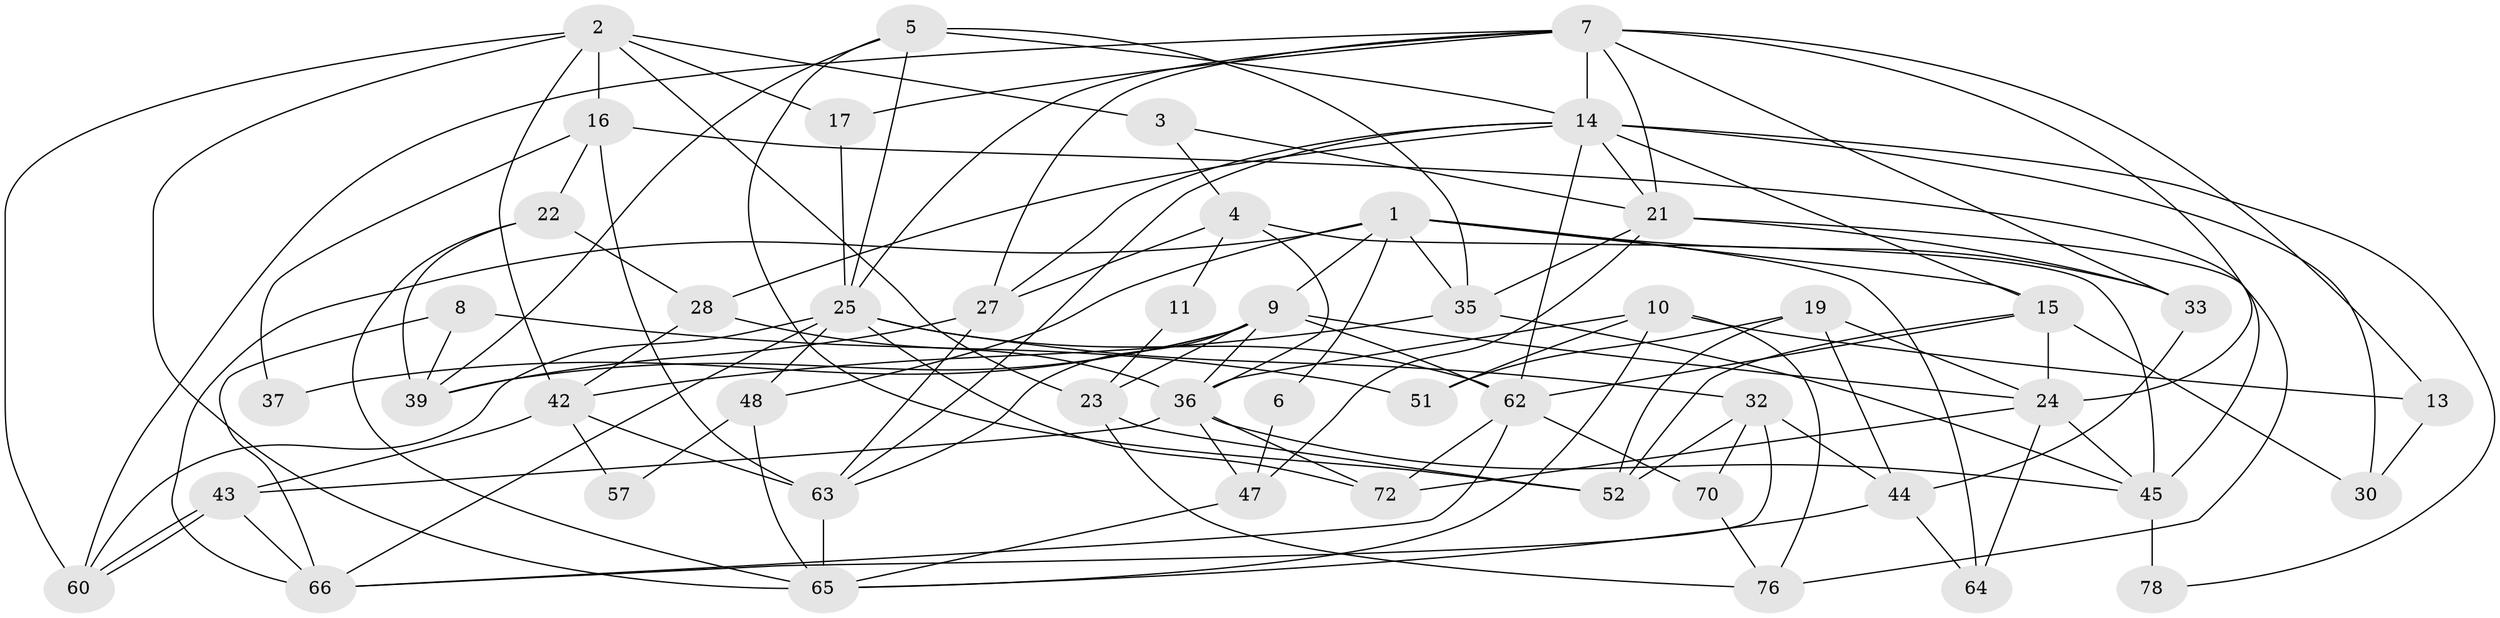 // Generated by graph-tools (version 1.1) at 2025/23/03/03/25 07:23:57]
// undirected, 50 vertices, 124 edges
graph export_dot {
graph [start="1"]
  node [color=gray90,style=filled];
  1 [super="+40"];
  2 [super="+34"];
  3;
  4 [super="+79"];
  5 [super="+12"];
  6;
  7 [super="+18"];
  8 [super="+50"];
  9 [super="+53"];
  10 [super="+26"];
  11;
  13;
  14 [super="+49"];
  15 [super="+20"];
  16 [super="+31"];
  17;
  19;
  21 [super="+29"];
  22;
  23 [super="+77"];
  24 [super="+55"];
  25 [super="+56"];
  27 [super="+41"];
  28;
  30 [super="+71"];
  32 [super="+38"];
  33;
  35 [super="+46"];
  36 [super="+59"];
  37;
  39 [super="+58"];
  42 [super="+61"];
  43;
  44 [super="+68"];
  45 [super="+54"];
  47;
  48;
  51;
  52 [super="+73"];
  57;
  60 [super="+69"];
  62 [super="+74"];
  63 [super="+75"];
  64;
  65;
  66 [super="+67"];
  70;
  72;
  76;
  78;
  1 -- 33;
  1 -- 66;
  1 -- 6;
  1 -- 48;
  1 -- 64;
  1 -- 35;
  1 -- 9;
  1 -- 15;
  2 -- 17;
  2 -- 3 [weight=2];
  2 -- 23;
  2 -- 60 [weight=2];
  2 -- 16;
  2 -- 65;
  2 -- 42;
  3 -- 21;
  3 -- 4;
  4 -- 36;
  4 -- 11;
  4 -- 45;
  4 -- 27;
  5 -- 35;
  5 -- 39;
  5 -- 25;
  5 -- 14;
  5 -- 52;
  6 -- 47;
  7 -- 60;
  7 -- 13;
  7 -- 21;
  7 -- 33;
  7 -- 24;
  7 -- 17;
  7 -- 14;
  7 -- 25;
  7 -- 27;
  8 -- 39;
  8 -- 51 [weight=2];
  8 -- 66;
  9 -- 63;
  9 -- 37;
  9 -- 39;
  9 -- 24;
  9 -- 36;
  9 -- 23;
  9 -- 62;
  10 -- 51;
  10 -- 65;
  10 -- 76;
  10 -- 13;
  10 -- 36;
  11 -- 23;
  13 -- 30;
  14 -- 28;
  14 -- 63;
  14 -- 30;
  14 -- 62;
  14 -- 78;
  14 -- 15;
  14 -- 21;
  14 -- 27;
  15 -- 24;
  15 -- 30;
  15 -- 52;
  15 -- 62;
  16 -- 22;
  16 -- 37;
  16 -- 45;
  16 -- 63;
  17 -- 25;
  19 -- 24;
  19 -- 44;
  19 -- 51;
  19 -- 52;
  21 -- 47;
  21 -- 33;
  21 -- 76;
  21 -- 35;
  22 -- 28;
  22 -- 65;
  22 -- 39;
  23 -- 76;
  23 -- 52;
  24 -- 72;
  24 -- 64;
  24 -- 45;
  25 -- 66;
  25 -- 72;
  25 -- 32;
  25 -- 48;
  25 -- 60;
  25 -- 62;
  27 -- 39;
  27 -- 63;
  28 -- 36;
  28 -- 42;
  32 -- 66;
  32 -- 52;
  32 -- 70;
  32 -- 44;
  33 -- 44;
  35 -- 45;
  35 -- 42;
  36 -- 45;
  36 -- 47;
  36 -- 72;
  36 -- 43;
  42 -- 63;
  42 -- 57;
  42 -- 43;
  43 -- 60;
  43 -- 60;
  43 -- 66;
  44 -- 65;
  44 -- 64;
  45 -- 78 [weight=2];
  47 -- 65;
  48 -- 57;
  48 -- 65;
  62 -- 70;
  62 -- 72;
  62 -- 66;
  63 -- 65;
  70 -- 76;
}
